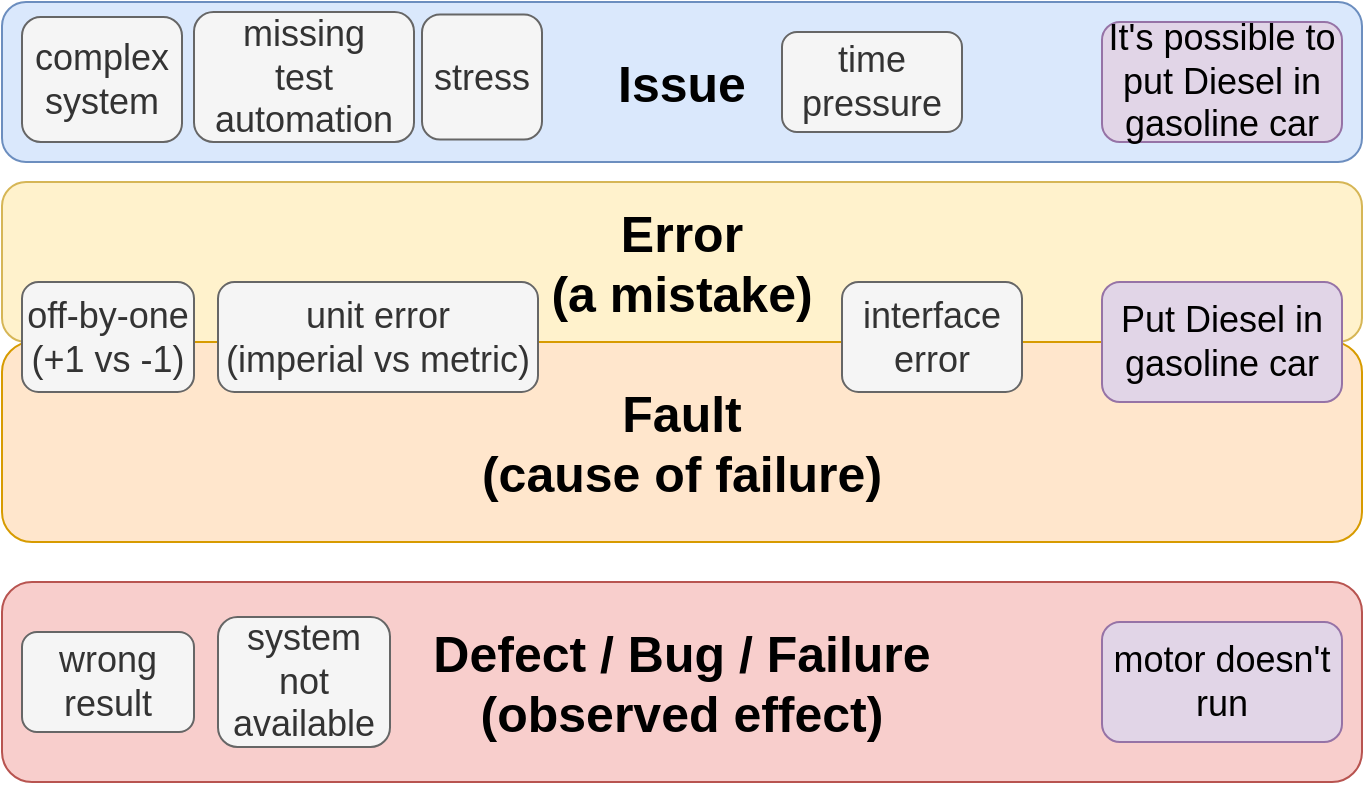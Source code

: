 <mxfile version="15.0.3" type="device"><diagram id="icea32BLrGfJnDWXiso-" name="Page-1"><mxGraphModel dx="1305" dy="732" grid="1" gridSize="10" guides="1" tooltips="1" connect="1" arrows="1" fold="1" page="1" pageScale="1" pageWidth="827" pageHeight="1169" math="0" shadow="0"><root><mxCell id="0"/><mxCell id="1" parent="0"/><mxCell id="yWZOyize3WfBJkLEAWlI-1" value="&lt;b&gt;&lt;font style=&quot;font-size: 25px&quot;&gt;Issue&lt;/font&gt;&lt;/b&gt;" style="rounded=1;whiteSpace=wrap;html=1;fillColor=#dae8fc;strokeColor=#6c8ebf;" vertex="1" parent="1"><mxGeometry x="80" y="20" width="680" height="80" as="geometry"/></mxCell><mxCell id="yWZOyize3WfBJkLEAWlI-2" value="Error&lt;br&gt;(a mistake)" style="rounded=1;whiteSpace=wrap;html=1;fontSize=25;fontStyle=1;fillColor=#fff2cc;strokeColor=#d6b656;" vertex="1" parent="1"><mxGeometry x="80" y="110" width="680" height="80" as="geometry"/></mxCell><mxCell id="yWZOyize3WfBJkLEAWlI-4" value="&lt;b&gt;Defect / Bug / Failure&lt;br&gt;(observed effect)&lt;br&gt;&lt;/b&gt;" style="rounded=1;whiteSpace=wrap;html=1;fontSize=25;fillColor=#f8cecc;strokeColor=#b85450;" vertex="1" parent="1"><mxGeometry x="80" y="310" width="680" height="100" as="geometry"/></mxCell><mxCell id="yWZOyize3WfBJkLEAWlI-5" value="&lt;b&gt;Fault&lt;br&gt;(cause of failure)&lt;br&gt;&lt;/b&gt;" style="rounded=1;whiteSpace=wrap;html=1;fontSize=25;fillColor=#ffe6cc;strokeColor=#d79b00;" vertex="1" parent="1"><mxGeometry x="80" y="190" width="680" height="100" as="geometry"/></mxCell><mxCell id="yWZOyize3WfBJkLEAWlI-6" value="off-by-one&lt;br&gt;(+1 vs -1)" style="rounded=1;whiteSpace=wrap;html=1;fontSize=18;fillColor=#f5f5f5;strokeColor=#666666;fontColor=#333333;" vertex="1" parent="1"><mxGeometry x="90" y="160" width="86" height="55" as="geometry"/></mxCell><mxCell id="yWZOyize3WfBJkLEAWlI-7" value="unit error&lt;br&gt;(imperial vs metric)" style="rounded=1;whiteSpace=wrap;html=1;fontSize=18;fillColor=#f5f5f5;strokeColor=#666666;fontColor=#333333;" vertex="1" parent="1"><mxGeometry x="188" y="160" width="160" height="55" as="geometry"/></mxCell><mxCell id="yWZOyize3WfBJkLEAWlI-8" value="motor doesn't run" style="rounded=1;whiteSpace=wrap;html=1;fontSize=18;fillColor=#e1d5e7;strokeColor=#9673a6;" vertex="1" parent="1"><mxGeometry x="630" y="330" width="120" height="60" as="geometry"/></mxCell><mxCell id="yWZOyize3WfBJkLEAWlI-9" value="Put Diesel in gasoline car" style="rounded=1;whiteSpace=wrap;html=1;fontSize=18;fillColor=#e1d5e7;strokeColor=#9673a6;" vertex="1" parent="1"><mxGeometry x="630" y="160" width="120" height="60" as="geometry"/></mxCell><mxCell id="yWZOyize3WfBJkLEAWlI-10" value="It's possible to&lt;br&gt;put Diesel in gasoline car" style="rounded=1;whiteSpace=wrap;html=1;fontSize=18;fillColor=#e1d5e7;strokeColor=#9673a6;" vertex="1" parent="1"><mxGeometry x="630" y="30" width="120" height="60" as="geometry"/></mxCell><mxCell id="yWZOyize3WfBJkLEAWlI-11" value="complex system" style="rounded=1;whiteSpace=wrap;html=1;fontSize=18;fillColor=#f5f5f5;strokeColor=#666666;fontColor=#333333;" vertex="1" parent="1"><mxGeometry x="90" y="27.5" width="80" height="62.5" as="geometry"/></mxCell><mxCell id="yWZOyize3WfBJkLEAWlI-12" value="stress" style="rounded=1;whiteSpace=wrap;html=1;fontSize=18;fillColor=#f5f5f5;strokeColor=#666666;fontColor=#333333;" vertex="1" parent="1"><mxGeometry x="290" y="26.25" width="60" height="62.5" as="geometry"/></mxCell><mxCell id="yWZOyize3WfBJkLEAWlI-14" value="missing&lt;br&gt;test automation" style="rounded=1;whiteSpace=wrap;html=1;fontSize=18;fillColor=#f5f5f5;strokeColor=#666666;fontColor=#333333;" vertex="1" parent="1"><mxGeometry x="176" y="25" width="110" height="65" as="geometry"/></mxCell><mxCell id="yWZOyize3WfBJkLEAWlI-15" value="time pressure" style="rounded=1;whiteSpace=wrap;html=1;fontSize=18;fillColor=#f5f5f5;strokeColor=#666666;fontColor=#333333;" vertex="1" parent="1"><mxGeometry x="470" y="35" width="90" height="50" as="geometry"/></mxCell><mxCell id="yWZOyize3WfBJkLEAWlI-16" value="interface&lt;br&gt;error" style="rounded=1;whiteSpace=wrap;html=1;fontSize=18;fillColor=#f5f5f5;strokeColor=#666666;fontColor=#333333;" vertex="1" parent="1"><mxGeometry x="500" y="160" width="90" height="55" as="geometry"/></mxCell><mxCell id="yWZOyize3WfBJkLEAWlI-17" value="wrong result" style="rounded=1;whiteSpace=wrap;html=1;fontSize=18;fillColor=#f5f5f5;strokeColor=#666666;fontColor=#333333;" vertex="1" parent="1"><mxGeometry x="90" y="335" width="86" height="50" as="geometry"/></mxCell><mxCell id="yWZOyize3WfBJkLEAWlI-18" value="system not available" style="rounded=1;whiteSpace=wrap;html=1;fontSize=18;fillColor=#f5f5f5;strokeColor=#666666;fontColor=#333333;" vertex="1" parent="1"><mxGeometry x="188" y="327.5" width="86" height="65" as="geometry"/></mxCell></root></mxGraphModel></diagram></mxfile>
